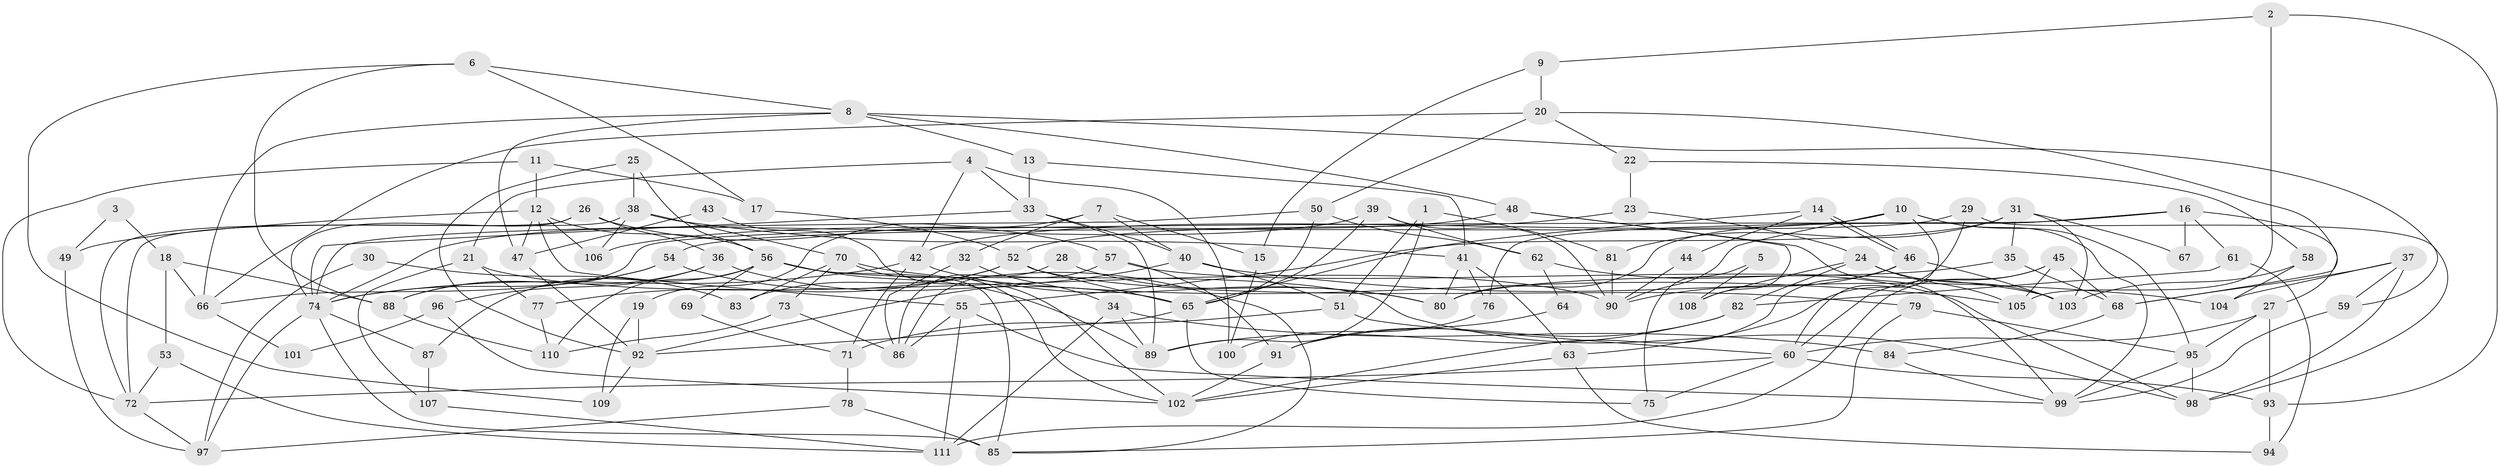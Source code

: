 // coarse degree distribution, {3: 0.3246753246753247, 7: 0.07792207792207792, 4: 0.15584415584415584, 6: 0.07792207792207792, 5: 0.19480519480519481, 8: 0.025974025974025976, 11: 0.012987012987012988, 10: 0.03896103896103896, 2: 0.06493506493506493, 9: 0.012987012987012988, 14: 0.012987012987012988}
// Generated by graph-tools (version 1.1) at 2025/18/03/04/25 18:18:58]
// undirected, 111 vertices, 222 edges
graph export_dot {
graph [start="1"]
  node [color=gray90,style=filled];
  1;
  2;
  3;
  4;
  5;
  6;
  7;
  8;
  9;
  10;
  11;
  12;
  13;
  14;
  15;
  16;
  17;
  18;
  19;
  20;
  21;
  22;
  23;
  24;
  25;
  26;
  27;
  28;
  29;
  30;
  31;
  32;
  33;
  34;
  35;
  36;
  37;
  38;
  39;
  40;
  41;
  42;
  43;
  44;
  45;
  46;
  47;
  48;
  49;
  50;
  51;
  52;
  53;
  54;
  55;
  56;
  57;
  58;
  59;
  60;
  61;
  62;
  63;
  64;
  65;
  66;
  67;
  68;
  69;
  70;
  71;
  72;
  73;
  74;
  75;
  76;
  77;
  78;
  79;
  80;
  81;
  82;
  83;
  84;
  85;
  86;
  87;
  88;
  89;
  90;
  91;
  92;
  93;
  94;
  95;
  96;
  97;
  98;
  99;
  100;
  101;
  102;
  103;
  104;
  105;
  106;
  107;
  108;
  109;
  110;
  111;
  1 -- 81;
  1 -- 89;
  1 -- 51;
  2 -- 93;
  2 -- 9;
  2 -- 105;
  3 -- 18;
  3 -- 49;
  4 -- 33;
  4 -- 42;
  4 -- 21;
  4 -- 100;
  5 -- 75;
  5 -- 108;
  6 -- 88;
  6 -- 8;
  6 -- 17;
  6 -- 109;
  7 -- 40;
  7 -- 19;
  7 -- 15;
  7 -- 32;
  8 -- 13;
  8 -- 59;
  8 -- 47;
  8 -- 48;
  8 -- 66;
  9 -- 15;
  9 -- 20;
  10 -- 60;
  10 -- 95;
  10 -- 42;
  10 -- 76;
  10 -- 90;
  10 -- 99;
  11 -- 72;
  11 -- 17;
  11 -- 12;
  12 -- 55;
  12 -- 47;
  12 -- 49;
  12 -- 56;
  12 -- 106;
  13 -- 33;
  13 -- 41;
  14 -- 65;
  14 -- 46;
  14 -- 46;
  14 -- 44;
  15 -- 100;
  16 -- 80;
  16 -- 27;
  16 -- 61;
  16 -- 66;
  16 -- 67;
  17 -- 52;
  18 -- 88;
  18 -- 66;
  18 -- 53;
  19 -- 92;
  19 -- 109;
  20 -- 68;
  20 -- 66;
  20 -- 22;
  20 -- 50;
  21 -- 90;
  21 -- 77;
  21 -- 107;
  22 -- 58;
  22 -- 23;
  23 -- 24;
  23 -- 52;
  24 -- 103;
  24 -- 105;
  24 -- 82;
  24 -- 108;
  25 -- 56;
  25 -- 38;
  25 -- 92;
  26 -- 57;
  26 -- 74;
  26 -- 36;
  26 -- 72;
  27 -- 95;
  27 -- 60;
  27 -- 93;
  28 -- 86;
  28 -- 80;
  29 -- 54;
  29 -- 98;
  29 -- 63;
  30 -- 97;
  30 -- 83;
  31 -- 103;
  31 -- 55;
  31 -- 35;
  31 -- 67;
  31 -- 81;
  32 -- 34;
  32 -- 86;
  33 -- 40;
  33 -- 74;
  33 -- 89;
  34 -- 111;
  34 -- 89;
  34 -- 84;
  35 -- 68;
  35 -- 80;
  36 -- 65;
  36 -- 88;
  36 -- 96;
  37 -- 98;
  37 -- 68;
  37 -- 59;
  37 -- 104;
  38 -- 72;
  38 -- 106;
  38 -- 41;
  38 -- 70;
  39 -- 90;
  39 -- 65;
  39 -- 62;
  39 -- 74;
  40 -- 92;
  40 -- 51;
  40 -- 104;
  41 -- 80;
  41 -- 63;
  41 -- 76;
  42 -- 74;
  42 -- 71;
  42 -- 80;
  43 -- 47;
  43 -- 102;
  44 -- 90;
  45 -- 105;
  45 -- 111;
  45 -- 60;
  45 -- 68;
  46 -- 102;
  46 -- 90;
  46 -- 103;
  47 -- 92;
  48 -- 99;
  48 -- 106;
  48 -- 108;
  49 -- 97;
  50 -- 74;
  50 -- 62;
  50 -- 65;
  51 -- 60;
  51 -- 71;
  52 -- 65;
  52 -- 77;
  52 -- 79;
  52 -- 83;
  53 -- 72;
  53 -- 111;
  54 -- 85;
  54 -- 88;
  54 -- 74;
  55 -- 111;
  55 -- 99;
  55 -- 86;
  56 -- 85;
  56 -- 69;
  56 -- 87;
  56 -- 89;
  56 -- 98;
  56 -- 110;
  57 -- 86;
  57 -- 91;
  57 -- 103;
  58 -- 104;
  58 -- 103;
  59 -- 99;
  60 -- 93;
  60 -- 72;
  60 -- 75;
  61 -- 82;
  61 -- 94;
  62 -- 64;
  62 -- 98;
  63 -- 94;
  63 -- 102;
  64 -- 91;
  65 -- 92;
  65 -- 75;
  66 -- 101;
  68 -- 84;
  69 -- 71;
  70 -- 73;
  70 -- 83;
  70 -- 102;
  70 -- 105;
  71 -- 78;
  72 -- 97;
  73 -- 86;
  73 -- 110;
  74 -- 85;
  74 -- 87;
  74 -- 97;
  76 -- 100;
  77 -- 110;
  78 -- 97;
  78 -- 85;
  79 -- 85;
  79 -- 95;
  81 -- 90;
  82 -- 89;
  82 -- 91;
  84 -- 99;
  87 -- 107;
  88 -- 110;
  91 -- 102;
  92 -- 109;
  93 -- 94;
  95 -- 98;
  95 -- 99;
  96 -- 102;
  96 -- 101;
  107 -- 111;
}
